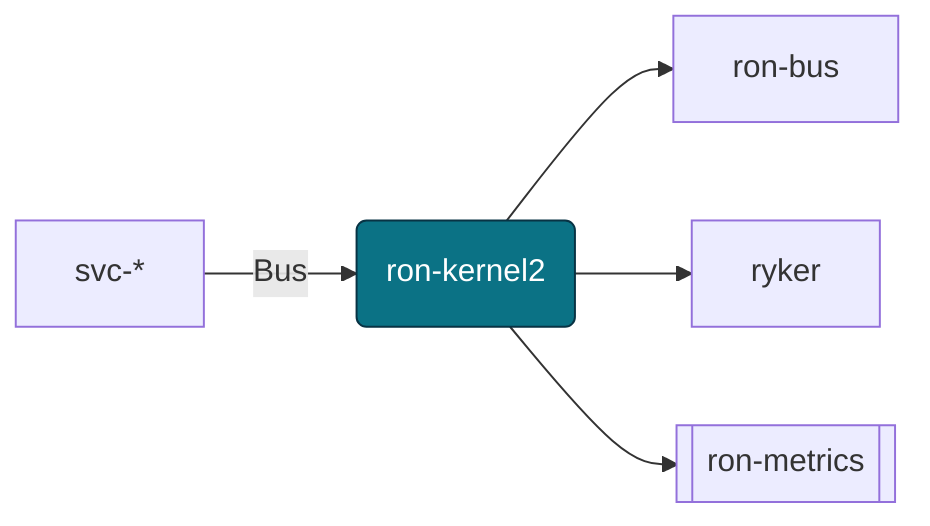 flowchart LR
  A[svc-*] -->|Bus| B(ron-kernel2)
  B --> C[ron-bus]
  B --> D[ryker]
  B --> E[[ron-metrics]]
  style B fill:#0b7285,stroke:#083344,color:#fff
